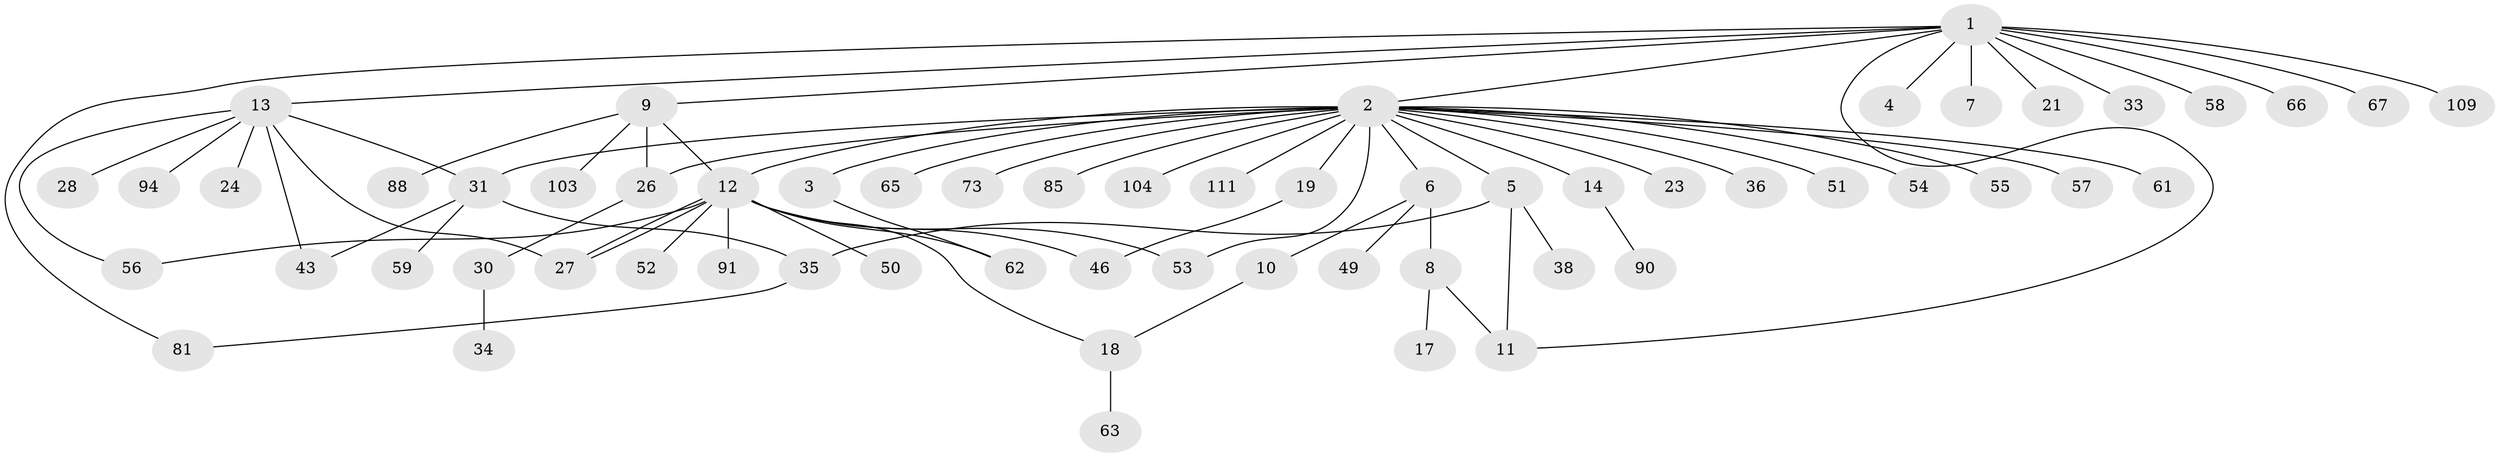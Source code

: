// original degree distribution, {13: 0.008264462809917356, 23: 0.008264462809917356, 2: 0.17355371900826447, 1: 0.5785123966942148, 4: 0.06611570247933884, 6: 0.008264462809917356, 5: 0.04132231404958678, 3: 0.08264462809917356, 8: 0.01652892561983471, 10: 0.008264462809917356, 7: 0.008264462809917356}
// Generated by graph-tools (version 1.1) at 2025/14/03/09/25 04:14:22]
// undirected, 60 vertices, 74 edges
graph export_dot {
graph [start="1"]
  node [color=gray90,style=filled];
  1;
  2;
  3;
  4;
  5;
  6 [super="+120"];
  7;
  8 [super="+68"];
  9;
  10 [super="+78"];
  11;
  12 [super="+20+16+42"];
  13 [super="+15"];
  14;
  17;
  18 [super="+29+22+84"];
  19;
  21;
  23;
  24 [super="+39+60+41+48"];
  26;
  27 [super="+32+102"];
  28;
  30 [super="+107+121"];
  31 [super="+113+75+47"];
  33 [super="+37"];
  34 [super="+89"];
  35 [super="+44+98+105+69"];
  36;
  38;
  43;
  46 [super="+72+96+117"];
  49;
  50 [super="+100+95"];
  51 [super="+82"];
  52;
  53;
  54;
  55;
  56 [super="+97"];
  57;
  58;
  59;
  61;
  62 [super="+92"];
  63;
  65;
  66;
  67;
  73;
  81 [super="+101"];
  85;
  88;
  90;
  91;
  94;
  103;
  104;
  109;
  111;
  1 -- 2;
  1 -- 4;
  1 -- 7;
  1 -- 9;
  1 -- 11;
  1 -- 13;
  1 -- 21;
  1 -- 33;
  1 -- 58;
  1 -- 66;
  1 -- 67;
  1 -- 81;
  1 -- 109;
  2 -- 3;
  2 -- 5;
  2 -- 6;
  2 -- 12;
  2 -- 14;
  2 -- 19;
  2 -- 23;
  2 -- 26;
  2 -- 31 [weight=2];
  2 -- 36;
  2 -- 51;
  2 -- 53;
  2 -- 54;
  2 -- 55;
  2 -- 57;
  2 -- 61;
  2 -- 65;
  2 -- 73;
  2 -- 85;
  2 -- 104;
  2 -- 111;
  3 -- 62;
  5 -- 11;
  5 -- 35;
  5 -- 38;
  6 -- 8 [weight=2];
  6 -- 10;
  6 -- 49;
  8 -- 11;
  8 -- 17;
  9 -- 26;
  9 -- 88;
  9 -- 103;
  9 -- 12;
  10 -- 18;
  12 -- 27;
  12 -- 27;
  12 -- 91;
  12 -- 18;
  12 -- 46;
  12 -- 50;
  12 -- 52;
  12 -- 53;
  12 -- 56;
  12 -- 62;
  13 -- 24;
  13 -- 28;
  13 -- 43;
  13 -- 94;
  13 -- 31;
  13 -- 27;
  13 -- 56;
  14 -- 90;
  18 -- 63;
  19 -- 46;
  26 -- 30;
  30 -- 34;
  31 -- 59;
  31 -- 43;
  31 -- 35;
  35 -- 81;
}
